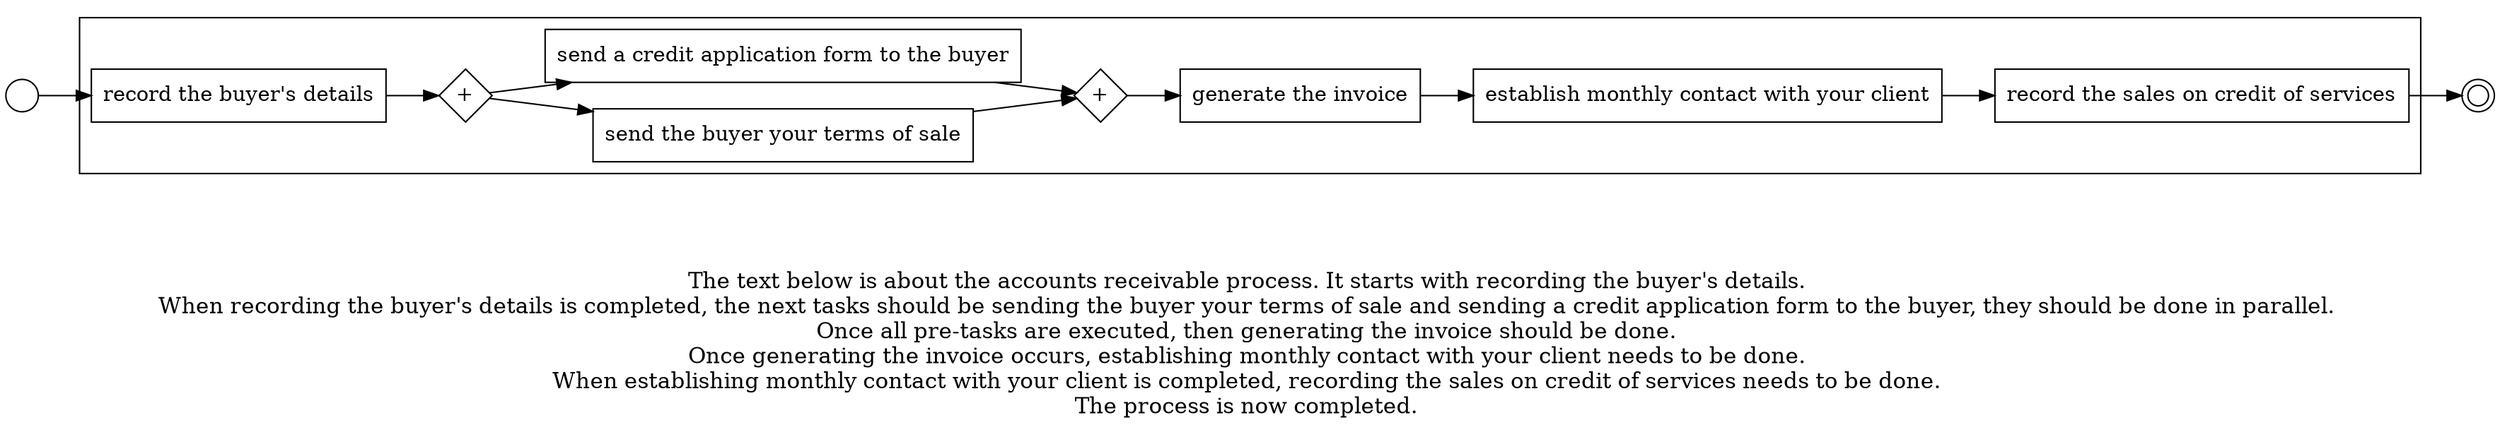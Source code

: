 digraph accounts_receivable_process_182 {
	graph [rankdir=LR]
	START_NODE [label="" shape=circle width=0.3]
	subgraph CLUSTER_0 {
		"record the buyer's details" [shape=box]
		"AND_SPLIT--2. Establish your credit practices_HRS4" [label="+" fixedsize=true shape=diamond width=0.5]
		"record the buyer's details" -> "AND_SPLIT--2. Establish your credit practices_HRS4"
		"send the buyer your terms of sale" [shape=box]
		"AND_SPLIT--2. Establish your credit practices_HRS4" -> "send the buyer your terms of sale"
		"send a credit application form to the buyer" [shape=box]
		"AND_SPLIT--2. Establish your credit practices_HRS4" -> "send a credit application form to the buyer"
		"AND_JOIN--2. Establish your credit practices_HRS4" [label="+" fixedsize=true shape=diamond width=0.5]
		"send the buyer your terms of sale" -> "AND_JOIN--2. Establish your credit practices_HRS4"
		"send a credit application form to the buyer" -> "AND_JOIN--2. Establish your credit practices_HRS4"
		"generate the invoice" [shape=box]
		"AND_JOIN--2. Establish your credit practices_HRS4" -> "generate the invoice"
		"establish monthly contact with your client" [shape=box]
		"generate the invoice" -> "establish monthly contact with your client"
		"record the sales on credit of services" [shape=box]
		"establish monthly contact with your client" -> "record the sales on credit of services"
	}
	START_NODE -> "record the buyer's details"
	END_NODE [label="" shape=doublecircle width=0.2]
	"record the sales on credit of services" -> END_NODE
	fontsize=15 label="\n\n
The text below is about the accounts receivable process. It starts with recording the buyer's details. 
When recording the buyer's details is completed, the next tasks should be sending the buyer your terms of sale and sending a credit application form to the buyer, they should be done in parallel. 
Once all pre-tasks are executed, then generating the invoice should be done. 
Once generating the invoice occurs, establishing monthly contact with your client needs to be done. 
When establishing monthly contact with your client is completed, recording the sales on credit of services needs to be done. 
The process is now completed. 
"
}
